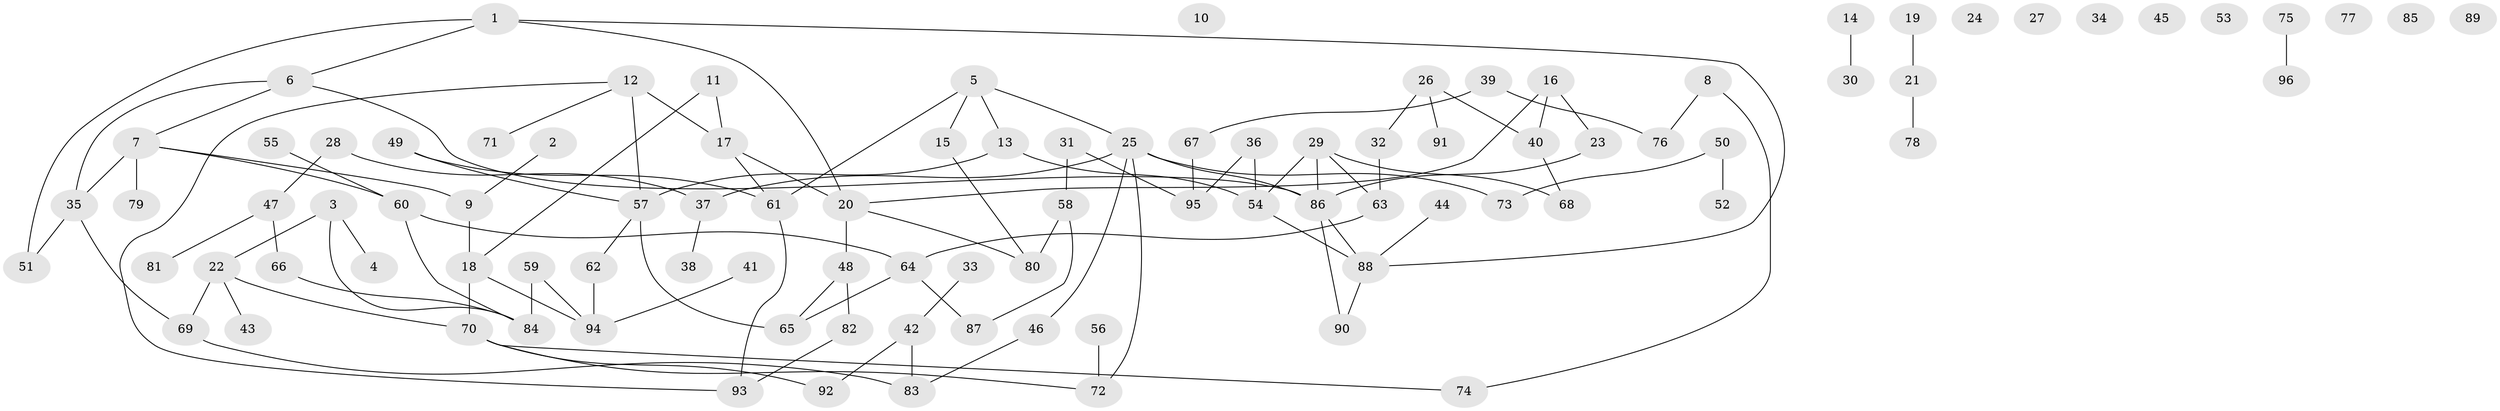 // Generated by graph-tools (version 1.1) at 2025/40/03/09/25 04:40:17]
// undirected, 96 vertices, 113 edges
graph export_dot {
graph [start="1"]
  node [color=gray90,style=filled];
  1;
  2;
  3;
  4;
  5;
  6;
  7;
  8;
  9;
  10;
  11;
  12;
  13;
  14;
  15;
  16;
  17;
  18;
  19;
  20;
  21;
  22;
  23;
  24;
  25;
  26;
  27;
  28;
  29;
  30;
  31;
  32;
  33;
  34;
  35;
  36;
  37;
  38;
  39;
  40;
  41;
  42;
  43;
  44;
  45;
  46;
  47;
  48;
  49;
  50;
  51;
  52;
  53;
  54;
  55;
  56;
  57;
  58;
  59;
  60;
  61;
  62;
  63;
  64;
  65;
  66;
  67;
  68;
  69;
  70;
  71;
  72;
  73;
  74;
  75;
  76;
  77;
  78;
  79;
  80;
  81;
  82;
  83;
  84;
  85;
  86;
  87;
  88;
  89;
  90;
  91;
  92;
  93;
  94;
  95;
  96;
  1 -- 6;
  1 -- 20;
  1 -- 51;
  1 -- 88;
  2 -- 9;
  3 -- 4;
  3 -- 22;
  3 -- 84;
  5 -- 13;
  5 -- 15;
  5 -- 25;
  5 -- 61;
  6 -- 7;
  6 -- 35;
  6 -- 86;
  7 -- 9;
  7 -- 35;
  7 -- 60;
  7 -- 79;
  8 -- 74;
  8 -- 76;
  9 -- 18;
  11 -- 17;
  11 -- 18;
  12 -- 17;
  12 -- 57;
  12 -- 71;
  12 -- 93;
  13 -- 54;
  13 -- 57;
  14 -- 30;
  15 -- 80;
  16 -- 20;
  16 -- 23;
  16 -- 40;
  17 -- 20;
  17 -- 61;
  18 -- 70;
  18 -- 94;
  19 -- 21;
  20 -- 48;
  20 -- 80;
  21 -- 78;
  22 -- 43;
  22 -- 69;
  22 -- 70;
  23 -- 86;
  25 -- 37;
  25 -- 46;
  25 -- 72;
  25 -- 73;
  25 -- 86;
  26 -- 32;
  26 -- 40;
  26 -- 91;
  28 -- 37;
  28 -- 47;
  29 -- 54;
  29 -- 63;
  29 -- 68;
  29 -- 86;
  31 -- 58;
  31 -- 95;
  32 -- 63;
  33 -- 42;
  35 -- 51;
  35 -- 69;
  36 -- 54;
  36 -- 95;
  37 -- 38;
  39 -- 67;
  39 -- 76;
  40 -- 68;
  41 -- 94;
  42 -- 83;
  42 -- 92;
  44 -- 88;
  46 -- 83;
  47 -- 66;
  47 -- 81;
  48 -- 65;
  48 -- 82;
  49 -- 57;
  49 -- 61;
  50 -- 52;
  50 -- 73;
  54 -- 88;
  55 -- 60;
  56 -- 72;
  57 -- 62;
  57 -- 65;
  58 -- 80;
  58 -- 87;
  59 -- 84;
  59 -- 94;
  60 -- 64;
  60 -- 84;
  61 -- 93;
  62 -- 94;
  63 -- 64;
  64 -- 65;
  64 -- 87;
  66 -- 84;
  67 -- 95;
  69 -- 83;
  70 -- 72;
  70 -- 74;
  70 -- 92;
  75 -- 96;
  82 -- 93;
  86 -- 88;
  86 -- 90;
  88 -- 90;
}
